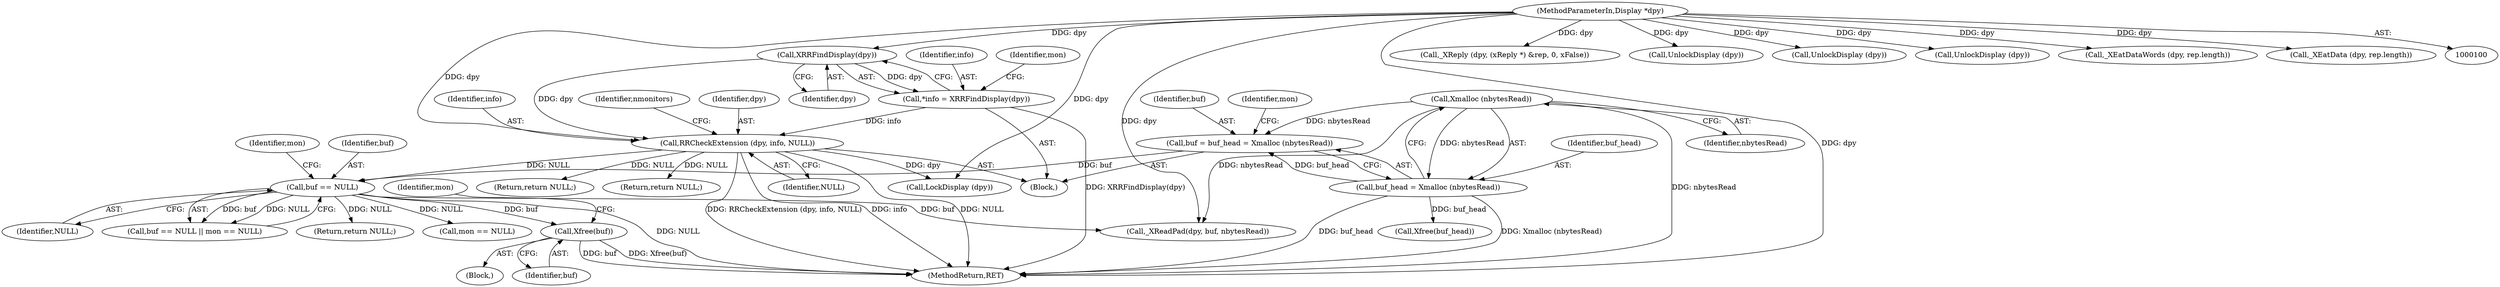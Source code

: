 digraph "0_libXrandr_a0df3e1c7728205e5c7650b2e6dce684139254a6@API" {
"1000285" [label="(Call,Xfree(buf))"];
"1000278" [label="(Call,buf == NULL)"];
"1000266" [label="(Call,buf = buf_head = Xmalloc (nbytesRead))"];
"1000268" [label="(Call,buf_head = Xmalloc (nbytesRead))"];
"1000270" [label="(Call,Xmalloc (nbytesRead))"];
"1000129" [label="(Call,RRCheckExtension (dpy, info, NULL))"];
"1000109" [label="(Call,XRRFindDisplay(dpy))"];
"1000101" [label="(MethodParameterIn,Display *dpy)"];
"1000107" [label="(Call,*info = XRRFindDisplay(dpy))"];
"1000267" [label="(Identifier,buf)"];
"1000109" [label="(Call,XRRFindDisplay(dpy))"];
"1000284" [label="(Block,)"];
"1000169" [label="(Call,_XReply (dpy, (xReply *) &rep, 0, xFalse))"];
"1000270" [label="(Call,Xmalloc (nbytesRead))"];
"1000178" [label="(Call,UnlockDisplay (dpy))"];
"1000278" [label="(Call,buf == NULL)"];
"1000105" [label="(Block,)"];
"1000130" [label="(Identifier,dpy)"];
"1000108" [label="(Identifier,info)"];
"1000463" [label="(MethodReturn,RET)"];
"1000126" [label="(Identifier,mon)"];
"1000138" [label="(Call,LockDisplay (dpy))"];
"1000297" [label="(Return,return NULL;)"];
"1000277" [label="(Call,buf == NULL || mon == NULL)"];
"1000101" [label="(MethodParameterIn,Display *dpy)"];
"1000131" [label="(Identifier,info)"];
"1000285" [label="(Call,Xfree(buf))"];
"1000132" [label="(Identifier,NULL)"];
"1000280" [label="(Identifier,NULL)"];
"1000129" [label="(Call,RRCheckExtension (dpy, info, NULL))"];
"1000279" [label="(Identifier,buf)"];
"1000282" [label="(Identifier,mon)"];
"1000135" [label="(Identifier,nmonitors)"];
"1000231" [label="(Call,UnlockDisplay (dpy))"];
"1000294" [label="(Call,UnlockDisplay (dpy))"];
"1000273" [label="(Identifier,mon)"];
"1000288" [label="(Identifier,mon)"];
"1000461" [label="(Call,Xfree(buf_head))"];
"1000107" [label="(Call,*info = XRRFindDisplay(dpy))"];
"1000110" [label="(Identifier,dpy)"];
"1000234" [label="(Return,return NULL;)"];
"1000286" [label="(Identifier,buf)"];
"1000271" [label="(Identifier,nbytesRead)"];
"1000289" [label="(Call,_XEatDataWords (dpy, rep.length))"];
"1000181" [label="(Return,return NULL;)"];
"1000266" [label="(Call,buf = buf_head = Xmalloc (nbytesRead))"];
"1000269" [label="(Identifier,buf_head)"];
"1000299" [label="(Call,_XReadPad(dpy, buf, nbytesRead))"];
"1000268" [label="(Call,buf_head = Xmalloc (nbytesRead))"];
"1000226" [label="(Call,_XEatData (dpy, rep.length))"];
"1000281" [label="(Call,mon == NULL)"];
"1000285" -> "1000284"  [label="AST: "];
"1000285" -> "1000286"  [label="CFG: "];
"1000286" -> "1000285"  [label="AST: "];
"1000288" -> "1000285"  [label="CFG: "];
"1000285" -> "1000463"  [label="DDG: buf"];
"1000285" -> "1000463"  [label="DDG: Xfree(buf)"];
"1000278" -> "1000285"  [label="DDG: buf"];
"1000278" -> "1000277"  [label="AST: "];
"1000278" -> "1000280"  [label="CFG: "];
"1000279" -> "1000278"  [label="AST: "];
"1000280" -> "1000278"  [label="AST: "];
"1000282" -> "1000278"  [label="CFG: "];
"1000277" -> "1000278"  [label="CFG: "];
"1000278" -> "1000463"  [label="DDG: NULL"];
"1000278" -> "1000277"  [label="DDG: buf"];
"1000278" -> "1000277"  [label="DDG: NULL"];
"1000266" -> "1000278"  [label="DDG: buf"];
"1000129" -> "1000278"  [label="DDG: NULL"];
"1000278" -> "1000281"  [label="DDG: NULL"];
"1000278" -> "1000297"  [label="DDG: NULL"];
"1000278" -> "1000299"  [label="DDG: buf"];
"1000266" -> "1000105"  [label="AST: "];
"1000266" -> "1000268"  [label="CFG: "];
"1000267" -> "1000266"  [label="AST: "];
"1000268" -> "1000266"  [label="AST: "];
"1000273" -> "1000266"  [label="CFG: "];
"1000268" -> "1000266"  [label="DDG: buf_head"];
"1000270" -> "1000266"  [label="DDG: nbytesRead"];
"1000268" -> "1000270"  [label="CFG: "];
"1000269" -> "1000268"  [label="AST: "];
"1000270" -> "1000268"  [label="AST: "];
"1000268" -> "1000463"  [label="DDG: buf_head"];
"1000268" -> "1000463"  [label="DDG: Xmalloc (nbytesRead)"];
"1000270" -> "1000268"  [label="DDG: nbytesRead"];
"1000268" -> "1000461"  [label="DDG: buf_head"];
"1000270" -> "1000271"  [label="CFG: "];
"1000271" -> "1000270"  [label="AST: "];
"1000270" -> "1000463"  [label="DDG: nbytesRead"];
"1000270" -> "1000299"  [label="DDG: nbytesRead"];
"1000129" -> "1000105"  [label="AST: "];
"1000129" -> "1000132"  [label="CFG: "];
"1000130" -> "1000129"  [label="AST: "];
"1000131" -> "1000129"  [label="AST: "];
"1000132" -> "1000129"  [label="AST: "];
"1000135" -> "1000129"  [label="CFG: "];
"1000129" -> "1000463"  [label="DDG: NULL"];
"1000129" -> "1000463"  [label="DDG: RRCheckExtension (dpy, info, NULL)"];
"1000129" -> "1000463"  [label="DDG: info"];
"1000109" -> "1000129"  [label="DDG: dpy"];
"1000101" -> "1000129"  [label="DDG: dpy"];
"1000107" -> "1000129"  [label="DDG: info"];
"1000129" -> "1000138"  [label="DDG: dpy"];
"1000129" -> "1000181"  [label="DDG: NULL"];
"1000129" -> "1000234"  [label="DDG: NULL"];
"1000109" -> "1000107"  [label="AST: "];
"1000109" -> "1000110"  [label="CFG: "];
"1000110" -> "1000109"  [label="AST: "];
"1000107" -> "1000109"  [label="CFG: "];
"1000109" -> "1000107"  [label="DDG: dpy"];
"1000101" -> "1000109"  [label="DDG: dpy"];
"1000101" -> "1000100"  [label="AST: "];
"1000101" -> "1000463"  [label="DDG: dpy"];
"1000101" -> "1000138"  [label="DDG: dpy"];
"1000101" -> "1000169"  [label="DDG: dpy"];
"1000101" -> "1000178"  [label="DDG: dpy"];
"1000101" -> "1000226"  [label="DDG: dpy"];
"1000101" -> "1000231"  [label="DDG: dpy"];
"1000101" -> "1000289"  [label="DDG: dpy"];
"1000101" -> "1000294"  [label="DDG: dpy"];
"1000101" -> "1000299"  [label="DDG: dpy"];
"1000107" -> "1000105"  [label="AST: "];
"1000108" -> "1000107"  [label="AST: "];
"1000126" -> "1000107"  [label="CFG: "];
"1000107" -> "1000463"  [label="DDG: XRRFindDisplay(dpy)"];
}
